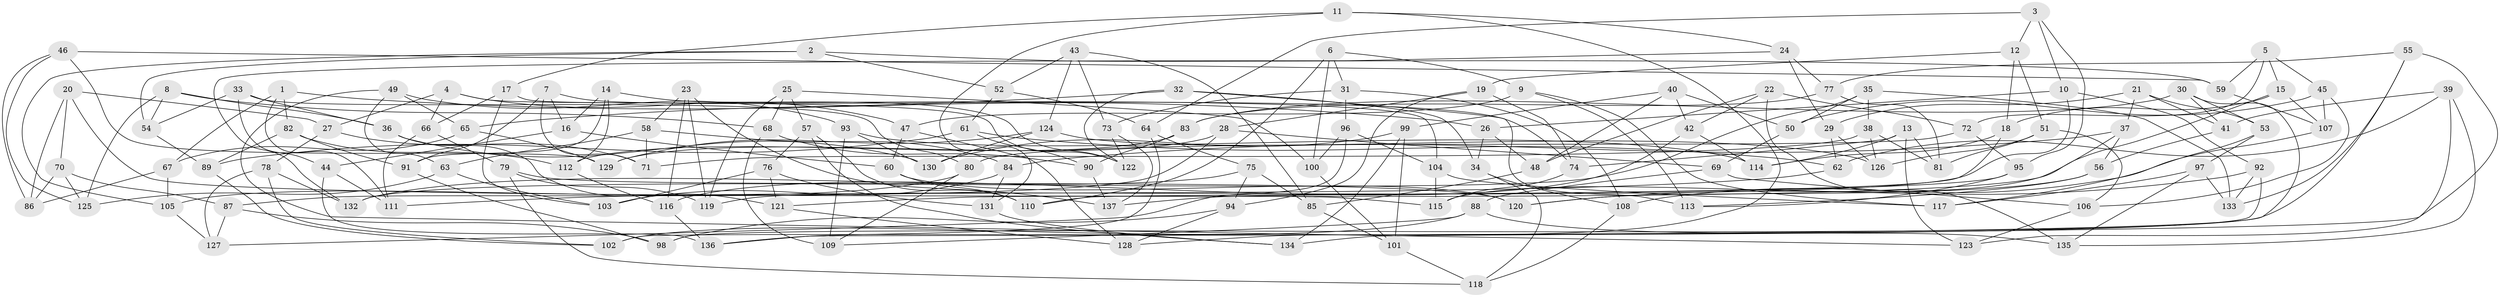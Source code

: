 // Generated by graph-tools (version 1.1) at 2025/16/03/09/25 04:16:14]
// undirected, 137 vertices, 274 edges
graph export_dot {
graph [start="1"]
  node [color=gray90,style=filled];
  1;
  2;
  3;
  4;
  5;
  6;
  7;
  8;
  9;
  10;
  11;
  12;
  13;
  14;
  15;
  16;
  17;
  18;
  19;
  20;
  21;
  22;
  23;
  24;
  25;
  26;
  27;
  28;
  29;
  30;
  31;
  32;
  33;
  34;
  35;
  36;
  37;
  38;
  39;
  40;
  41;
  42;
  43;
  44;
  45;
  46;
  47;
  48;
  49;
  50;
  51;
  52;
  53;
  54;
  55;
  56;
  57;
  58;
  59;
  60;
  61;
  62;
  63;
  64;
  65;
  66;
  67;
  68;
  69;
  70;
  71;
  72;
  73;
  74;
  75;
  76;
  77;
  78;
  79;
  80;
  81;
  82;
  83;
  84;
  85;
  86;
  87;
  88;
  89;
  90;
  91;
  92;
  93;
  94;
  95;
  96;
  97;
  98;
  99;
  100;
  101;
  102;
  103;
  104;
  105;
  106;
  107;
  108;
  109;
  110;
  111;
  112;
  113;
  114;
  115;
  116;
  117;
  118;
  119;
  120;
  121;
  122;
  123;
  124;
  125;
  126;
  127;
  128;
  129;
  130;
  131;
  132;
  133;
  134;
  135;
  136;
  137;
  1 -- 67;
  1 -- 111;
  1 -- 26;
  1 -- 82;
  2 -- 105;
  2 -- 54;
  2 -- 52;
  2 -- 59;
  3 -- 12;
  3 -- 10;
  3 -- 95;
  3 -- 64;
  4 -- 66;
  4 -- 47;
  4 -- 27;
  4 -- 122;
  5 -- 59;
  5 -- 45;
  5 -- 15;
  5 -- 72;
  6 -- 110;
  6 -- 9;
  6 -- 100;
  6 -- 31;
  7 -- 16;
  7 -- 74;
  7 -- 91;
  7 -- 71;
  8 -- 68;
  8 -- 54;
  8 -- 36;
  8 -- 125;
  9 -- 47;
  9 -- 113;
  9 -- 117;
  10 -- 119;
  10 -- 26;
  10 -- 92;
  11 -- 128;
  11 -- 17;
  11 -- 24;
  11 -- 131;
  12 -- 18;
  12 -- 19;
  12 -- 51;
  13 -- 114;
  13 -- 123;
  13 -- 81;
  13 -- 74;
  14 -- 16;
  14 -- 122;
  14 -- 112;
  14 -- 91;
  15 -- 107;
  15 -- 121;
  15 -- 18;
  16 -- 60;
  16 -- 44;
  17 -- 66;
  17 -- 103;
  17 -- 104;
  18 -- 114;
  18 -- 110;
  19 -- 94;
  19 -- 74;
  19 -- 28;
  20 -- 115;
  20 -- 27;
  20 -- 70;
  20 -- 86;
  21 -- 53;
  21 -- 29;
  21 -- 41;
  21 -- 37;
  22 -- 135;
  22 -- 48;
  22 -- 42;
  22 -- 72;
  23 -- 119;
  23 -- 137;
  23 -- 58;
  23 -- 116;
  24 -- 132;
  24 -- 77;
  24 -- 29;
  25 -- 57;
  25 -- 100;
  25 -- 119;
  25 -- 68;
  26 -- 48;
  26 -- 34;
  27 -- 71;
  27 -- 78;
  28 -- 129;
  28 -- 87;
  28 -- 69;
  29 -- 62;
  29 -- 126;
  30 -- 41;
  30 -- 83;
  30 -- 53;
  30 -- 136;
  31 -- 73;
  31 -- 108;
  31 -- 96;
  32 -- 122;
  32 -- 65;
  32 -- 34;
  32 -- 113;
  33 -- 44;
  33 -- 80;
  33 -- 36;
  33 -- 54;
  34 -- 118;
  34 -- 108;
  35 -- 38;
  35 -- 133;
  35 -- 50;
  35 -- 132;
  36 -- 121;
  36 -- 130;
  37 -- 56;
  37 -- 115;
  37 -- 84;
  38 -- 71;
  38 -- 126;
  38 -- 81;
  39 -- 123;
  39 -- 62;
  39 -- 135;
  39 -- 41;
  40 -- 99;
  40 -- 50;
  40 -- 48;
  40 -- 42;
  41 -- 56;
  42 -- 116;
  42 -- 114;
  43 -- 52;
  43 -- 73;
  43 -- 124;
  43 -- 85;
  44 -- 136;
  44 -- 111;
  45 -- 50;
  45 -- 106;
  45 -- 107;
  46 -- 129;
  46 -- 86;
  46 -- 125;
  46 -- 59;
  47 -- 60;
  47 -- 128;
  48 -- 85;
  49 -- 93;
  49 -- 123;
  49 -- 65;
  49 -- 63;
  50 -- 69;
  51 -- 81;
  51 -- 106;
  51 -- 126;
  52 -- 64;
  52 -- 61;
  53 -- 117;
  53 -- 97;
  54 -- 89;
  55 -- 134;
  55 -- 77;
  55 -- 98;
  55 -- 133;
  56 -- 120;
  56 -- 113;
  57 -- 110;
  57 -- 134;
  57 -- 76;
  58 -- 63;
  58 -- 84;
  58 -- 71;
  59 -- 107;
  60 -- 110;
  60 -- 120;
  61 -- 90;
  61 -- 89;
  61 -- 62;
  62 -- 111;
  63 -- 125;
  63 -- 103;
  64 -- 75;
  64 -- 136;
  65 -- 67;
  65 -- 129;
  66 -- 79;
  66 -- 111;
  67 -- 105;
  67 -- 86;
  68 -- 90;
  68 -- 109;
  69 -- 106;
  69 -- 88;
  70 -- 87;
  70 -- 125;
  70 -- 86;
  72 -- 95;
  72 -- 80;
  73 -- 122;
  73 -- 137;
  74 -- 115;
  75 -- 94;
  75 -- 85;
  75 -- 132;
  76 -- 121;
  76 -- 103;
  76 -- 131;
  77 -- 81;
  77 -- 83;
  78 -- 127;
  78 -- 132;
  78 -- 102;
  79 -- 118;
  79 -- 120;
  79 -- 119;
  80 -- 109;
  80 -- 105;
  82 -- 89;
  82 -- 112;
  82 -- 91;
  83 -- 112;
  83 -- 90;
  84 -- 103;
  84 -- 131;
  85 -- 101;
  87 -- 127;
  87 -- 98;
  88 -- 135;
  88 -- 109;
  88 -- 102;
  89 -- 102;
  90 -- 137;
  91 -- 98;
  92 -- 133;
  92 -- 120;
  92 -- 102;
  93 -- 130;
  93 -- 114;
  93 -- 109;
  94 -- 98;
  94 -- 128;
  95 -- 113;
  95 -- 137;
  96 -- 104;
  96 -- 100;
  96 -- 127;
  97 -- 117;
  97 -- 135;
  97 -- 133;
  99 -- 130;
  99 -- 101;
  99 -- 134;
  100 -- 101;
  101 -- 118;
  104 -- 117;
  104 -- 115;
  105 -- 127;
  106 -- 123;
  107 -- 108;
  108 -- 118;
  112 -- 116;
  116 -- 136;
  121 -- 128;
  124 -- 126;
  124 -- 129;
  124 -- 130;
  131 -- 134;
}
